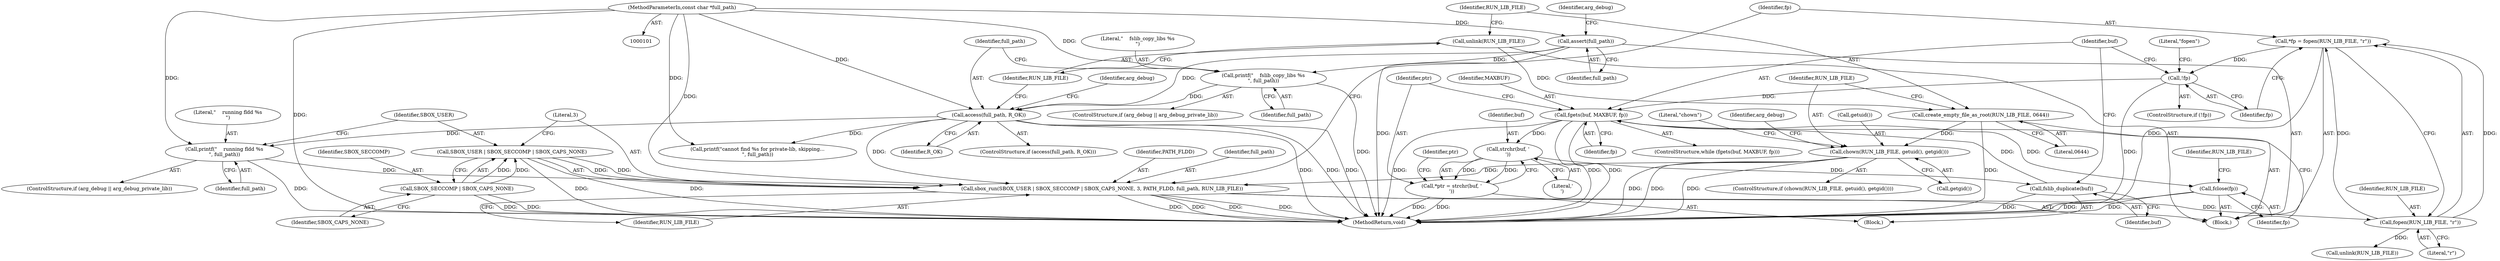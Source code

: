 digraph "0_firejail_eecf35c2f8249489a1d3e512bb07f0d427183134@API" {
"1000156" [label="(Call,*fp = fopen(RUN_LIB_FILE, \"r\"))"];
"1000158" [label="(Call,fopen(RUN_LIB_FILE, \"r\"))"];
"1000145" [label="(Call,sbox_run(SBOX_USER | SBOX_SECCOMP | SBOX_CAPS_NONE, 3, PATH_FLDD, full_path, RUN_LIB_FILE))"];
"1000146" [label="(Call,SBOX_USER | SBOX_SECCOMP | SBOX_CAPS_NONE)"];
"1000148" [label="(Call,SBOX_SECCOMP | SBOX_CAPS_NONE)"];
"1000142" [label="(Call,printf(\"    running fldd %s\n\", full_path))"];
"1000114" [label="(Call,access(full_path, R_OK))"];
"1000104" [label="(Call,assert(full_path))"];
"1000102" [label="(MethodParameterIn,const char *full_path)"];
"1000110" [label="(Call,printf(\"    fslib_copy_libs %s\n\", full_path))"];
"1000132" [label="(Call,chown(RUN_LIB_FILE, getuid(), getgid()))"];
"1000128" [label="(Call,create_empty_file_as_root(RUN_LIB_FILE, 0644))"];
"1000126" [label="(Call,unlink(RUN_LIB_FILE))"];
"1000162" [label="(Call,!fp)"];
"1000168" [label="(Call,fgets(buf, MAXBUF, fp))"];
"1000176" [label="(Call,strchr(buf, '\n'))"];
"1000174" [label="(Call,*ptr = strchr(buf, '\n'))"];
"1000185" [label="(Call,fslib_duplicate(buf))"];
"1000187" [label="(Call,fclose(fp))"];
"1000157" [label="(Identifier,fp)"];
"1000180" [label="(Identifier,ptr)"];
"1000188" [label="(Identifier,fp)"];
"1000127" [label="(Identifier,RUN_LIB_FILE)"];
"1000112" [label="(Identifier,full_path)"];
"1000170" [label="(Identifier,MAXBUF)"];
"1000116" [label="(Identifier,R_OK)"];
"1000190" [label="(Identifier,RUN_LIB_FILE)"];
"1000151" [label="(Literal,3)"];
"1000174" [label="(Call,*ptr = strchr(buf, '\n'))"];
"1000158" [label="(Call,fopen(RUN_LIB_FILE, \"r\"))"];
"1000144" [label="(Identifier,full_path)"];
"1000148" [label="(Call,SBOX_SECCOMP | SBOX_CAPS_NONE)"];
"1000129" [label="(Identifier,RUN_LIB_FILE)"];
"1000187" [label="(Call,fclose(fp))"];
"1000114" [label="(Call,access(full_path, R_OK))"];
"1000126" [label="(Call,unlink(RUN_LIB_FILE))"];
"1000178" [label="(Literal,'\n')"];
"1000159" [label="(Identifier,RUN_LIB_FILE)"];
"1000138" [label="(ControlStructure,if (arg_debug || arg_debug_private_lib))"];
"1000142" [label="(Call,printf(\"    running fldd %s\n\", full_path))"];
"1000186" [label="(Identifier,buf)"];
"1000105" [label="(Identifier,full_path)"];
"1000113" [label="(ControlStructure,if (access(full_path, R_OK)))"];
"1000169" [label="(Identifier,buf)"];
"1000110" [label="(Call,printf(\"    fslib_copy_libs %s\n\", full_path))"];
"1000102" [label="(MethodParameterIn,const char *full_path)"];
"1000185" [label="(Call,fslib_duplicate(buf))"];
"1000152" [label="(Identifier,PATH_FLDD)"];
"1000115" [label="(Identifier,full_path)"];
"1000133" [label="(Identifier,RUN_LIB_FILE)"];
"1000134" [label="(Call,getuid())"];
"1000162" [label="(Call,!fp)"];
"1000137" [label="(Literal,\"chown\")"];
"1000189" [label="(Call,unlink(RUN_LIB_FILE))"];
"1000149" [label="(Identifier,SBOX_SECCOMP)"];
"1000111" [label="(Literal,\"    fslib_copy_libs %s\n\")"];
"1000135" [label="(Call,getgid())"];
"1000140" [label="(Identifier,arg_debug)"];
"1000108" [label="(Identifier,arg_debug)"];
"1000128" [label="(Call,create_empty_file_as_root(RUN_LIB_FILE, 0644))"];
"1000168" [label="(Call,fgets(buf, MAXBUF, fp))"];
"1000176" [label="(Call,strchr(buf, '\n'))"];
"1000172" [label="(Block,)"];
"1000165" [label="(Literal,\"fopen\")"];
"1000104" [label="(Call,assert(full_path))"];
"1000120" [label="(Identifier,arg_debug)"];
"1000171" [label="(Identifier,fp)"];
"1000161" [label="(ControlStructure,if (!fp))"];
"1000163" [label="(Identifier,fp)"];
"1000143" [label="(Literal,\"    running fldd %s\n\")"];
"1000150" [label="(Identifier,SBOX_CAPS_NONE)"];
"1000122" [label="(Call,printf(\"cannot find %s for private-lib, skipping...\n\", full_path))"];
"1000106" [label="(ControlStructure,if (arg_debug || arg_debug_private_lib))"];
"1000156" [label="(Call,*fp = fopen(RUN_LIB_FILE, \"r\"))"];
"1000167" [label="(ControlStructure,while (fgets(buf, MAXBUF, fp)))"];
"1000145" [label="(Call,sbox_run(SBOX_USER | SBOX_SECCOMP | SBOX_CAPS_NONE, 3, PATH_FLDD, full_path, RUN_LIB_FILE))"];
"1000191" [label="(MethodReturn,void)"];
"1000147" [label="(Identifier,SBOX_USER)"];
"1000177" [label="(Identifier,buf)"];
"1000132" [label="(Call,chown(RUN_LIB_FILE, getuid(), getgid()))"];
"1000160" [label="(Literal,\"r\")"];
"1000103" [label="(Block,)"];
"1000153" [label="(Identifier,full_path)"];
"1000146" [label="(Call,SBOX_USER | SBOX_SECCOMP | SBOX_CAPS_NONE)"];
"1000130" [label="(Literal,0644)"];
"1000175" [label="(Identifier,ptr)"];
"1000154" [label="(Identifier,RUN_LIB_FILE)"];
"1000131" [label="(ControlStructure,if (chown(RUN_LIB_FILE, getuid(), getgid())))"];
"1000156" -> "1000103"  [label="AST: "];
"1000156" -> "1000158"  [label="CFG: "];
"1000157" -> "1000156"  [label="AST: "];
"1000158" -> "1000156"  [label="AST: "];
"1000163" -> "1000156"  [label="CFG: "];
"1000156" -> "1000191"  [label="DDG: "];
"1000158" -> "1000156"  [label="DDG: "];
"1000158" -> "1000156"  [label="DDG: "];
"1000156" -> "1000162"  [label="DDG: "];
"1000158" -> "1000160"  [label="CFG: "];
"1000159" -> "1000158"  [label="AST: "];
"1000160" -> "1000158"  [label="AST: "];
"1000145" -> "1000158"  [label="DDG: "];
"1000158" -> "1000189"  [label="DDG: "];
"1000145" -> "1000103"  [label="AST: "];
"1000145" -> "1000154"  [label="CFG: "];
"1000146" -> "1000145"  [label="AST: "];
"1000151" -> "1000145"  [label="AST: "];
"1000152" -> "1000145"  [label="AST: "];
"1000153" -> "1000145"  [label="AST: "];
"1000154" -> "1000145"  [label="AST: "];
"1000157" -> "1000145"  [label="CFG: "];
"1000145" -> "1000191"  [label="DDG: "];
"1000145" -> "1000191"  [label="DDG: "];
"1000145" -> "1000191"  [label="DDG: "];
"1000145" -> "1000191"  [label="DDG: "];
"1000146" -> "1000145"  [label="DDG: "];
"1000146" -> "1000145"  [label="DDG: "];
"1000142" -> "1000145"  [label="DDG: "];
"1000114" -> "1000145"  [label="DDG: "];
"1000102" -> "1000145"  [label="DDG: "];
"1000132" -> "1000145"  [label="DDG: "];
"1000146" -> "1000148"  [label="CFG: "];
"1000147" -> "1000146"  [label="AST: "];
"1000148" -> "1000146"  [label="AST: "];
"1000151" -> "1000146"  [label="CFG: "];
"1000146" -> "1000191"  [label="DDG: "];
"1000146" -> "1000191"  [label="DDG: "];
"1000148" -> "1000146"  [label="DDG: "];
"1000148" -> "1000146"  [label="DDG: "];
"1000148" -> "1000150"  [label="CFG: "];
"1000149" -> "1000148"  [label="AST: "];
"1000150" -> "1000148"  [label="AST: "];
"1000148" -> "1000191"  [label="DDG: "];
"1000148" -> "1000191"  [label="DDG: "];
"1000142" -> "1000138"  [label="AST: "];
"1000142" -> "1000144"  [label="CFG: "];
"1000143" -> "1000142"  [label="AST: "];
"1000144" -> "1000142"  [label="AST: "];
"1000147" -> "1000142"  [label="CFG: "];
"1000142" -> "1000191"  [label="DDG: "];
"1000114" -> "1000142"  [label="DDG: "];
"1000102" -> "1000142"  [label="DDG: "];
"1000114" -> "1000113"  [label="AST: "];
"1000114" -> "1000116"  [label="CFG: "];
"1000115" -> "1000114"  [label="AST: "];
"1000116" -> "1000114"  [label="AST: "];
"1000120" -> "1000114"  [label="CFG: "];
"1000127" -> "1000114"  [label="CFG: "];
"1000114" -> "1000191"  [label="DDG: "];
"1000114" -> "1000191"  [label="DDG: "];
"1000114" -> "1000191"  [label="DDG: "];
"1000104" -> "1000114"  [label="DDG: "];
"1000110" -> "1000114"  [label="DDG: "];
"1000102" -> "1000114"  [label="DDG: "];
"1000114" -> "1000122"  [label="DDG: "];
"1000104" -> "1000103"  [label="AST: "];
"1000104" -> "1000105"  [label="CFG: "];
"1000105" -> "1000104"  [label="AST: "];
"1000108" -> "1000104"  [label="CFG: "];
"1000104" -> "1000191"  [label="DDG: "];
"1000102" -> "1000104"  [label="DDG: "];
"1000104" -> "1000110"  [label="DDG: "];
"1000102" -> "1000101"  [label="AST: "];
"1000102" -> "1000191"  [label="DDG: "];
"1000102" -> "1000110"  [label="DDG: "];
"1000102" -> "1000122"  [label="DDG: "];
"1000110" -> "1000106"  [label="AST: "];
"1000110" -> "1000112"  [label="CFG: "];
"1000111" -> "1000110"  [label="AST: "];
"1000112" -> "1000110"  [label="AST: "];
"1000115" -> "1000110"  [label="CFG: "];
"1000110" -> "1000191"  [label="DDG: "];
"1000132" -> "1000131"  [label="AST: "];
"1000132" -> "1000135"  [label="CFG: "];
"1000133" -> "1000132"  [label="AST: "];
"1000134" -> "1000132"  [label="AST: "];
"1000135" -> "1000132"  [label="AST: "];
"1000137" -> "1000132"  [label="CFG: "];
"1000140" -> "1000132"  [label="CFG: "];
"1000132" -> "1000191"  [label="DDG: "];
"1000132" -> "1000191"  [label="DDG: "];
"1000132" -> "1000191"  [label="DDG: "];
"1000128" -> "1000132"  [label="DDG: "];
"1000128" -> "1000103"  [label="AST: "];
"1000128" -> "1000130"  [label="CFG: "];
"1000129" -> "1000128"  [label="AST: "];
"1000130" -> "1000128"  [label="AST: "];
"1000133" -> "1000128"  [label="CFG: "];
"1000128" -> "1000191"  [label="DDG: "];
"1000126" -> "1000128"  [label="DDG: "];
"1000126" -> "1000103"  [label="AST: "];
"1000126" -> "1000127"  [label="CFG: "];
"1000127" -> "1000126"  [label="AST: "];
"1000129" -> "1000126"  [label="CFG: "];
"1000162" -> "1000161"  [label="AST: "];
"1000162" -> "1000163"  [label="CFG: "];
"1000163" -> "1000162"  [label="AST: "];
"1000165" -> "1000162"  [label="CFG: "];
"1000169" -> "1000162"  [label="CFG: "];
"1000162" -> "1000191"  [label="DDG: "];
"1000162" -> "1000168"  [label="DDG: "];
"1000168" -> "1000167"  [label="AST: "];
"1000168" -> "1000171"  [label="CFG: "];
"1000169" -> "1000168"  [label="AST: "];
"1000170" -> "1000168"  [label="AST: "];
"1000171" -> "1000168"  [label="AST: "];
"1000175" -> "1000168"  [label="CFG: "];
"1000188" -> "1000168"  [label="CFG: "];
"1000168" -> "1000191"  [label="DDG: "];
"1000168" -> "1000191"  [label="DDG: "];
"1000168" -> "1000191"  [label="DDG: "];
"1000185" -> "1000168"  [label="DDG: "];
"1000168" -> "1000176"  [label="DDG: "];
"1000168" -> "1000187"  [label="DDG: "];
"1000176" -> "1000174"  [label="AST: "];
"1000176" -> "1000178"  [label="CFG: "];
"1000177" -> "1000176"  [label="AST: "];
"1000178" -> "1000176"  [label="AST: "];
"1000174" -> "1000176"  [label="CFG: "];
"1000176" -> "1000174"  [label="DDG: "];
"1000176" -> "1000174"  [label="DDG: "];
"1000176" -> "1000185"  [label="DDG: "];
"1000174" -> "1000172"  [label="AST: "];
"1000175" -> "1000174"  [label="AST: "];
"1000180" -> "1000174"  [label="CFG: "];
"1000174" -> "1000191"  [label="DDG: "];
"1000174" -> "1000191"  [label="DDG: "];
"1000185" -> "1000172"  [label="AST: "];
"1000185" -> "1000186"  [label="CFG: "];
"1000186" -> "1000185"  [label="AST: "];
"1000169" -> "1000185"  [label="CFG: "];
"1000185" -> "1000191"  [label="DDG: "];
"1000187" -> "1000103"  [label="AST: "];
"1000187" -> "1000188"  [label="CFG: "];
"1000188" -> "1000187"  [label="AST: "];
"1000190" -> "1000187"  [label="CFG: "];
"1000187" -> "1000191"  [label="DDG: "];
"1000187" -> "1000191"  [label="DDG: "];
}
